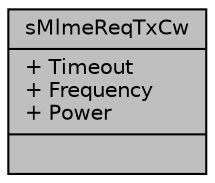 digraph "sMlmeReqTxCw"
{
  edge [fontname="Helvetica",fontsize="10",labelfontname="Helvetica",labelfontsize="10"];
  node [fontname="Helvetica",fontsize="10",shape=record];
  Node1 [label="{sMlmeReqTxCw\n|+ Timeout\l+ Frequency\l+ Power\l|}",height=0.2,width=0.4,color="black", fillcolor="grey75", style="filled", fontcolor="black"];
}
